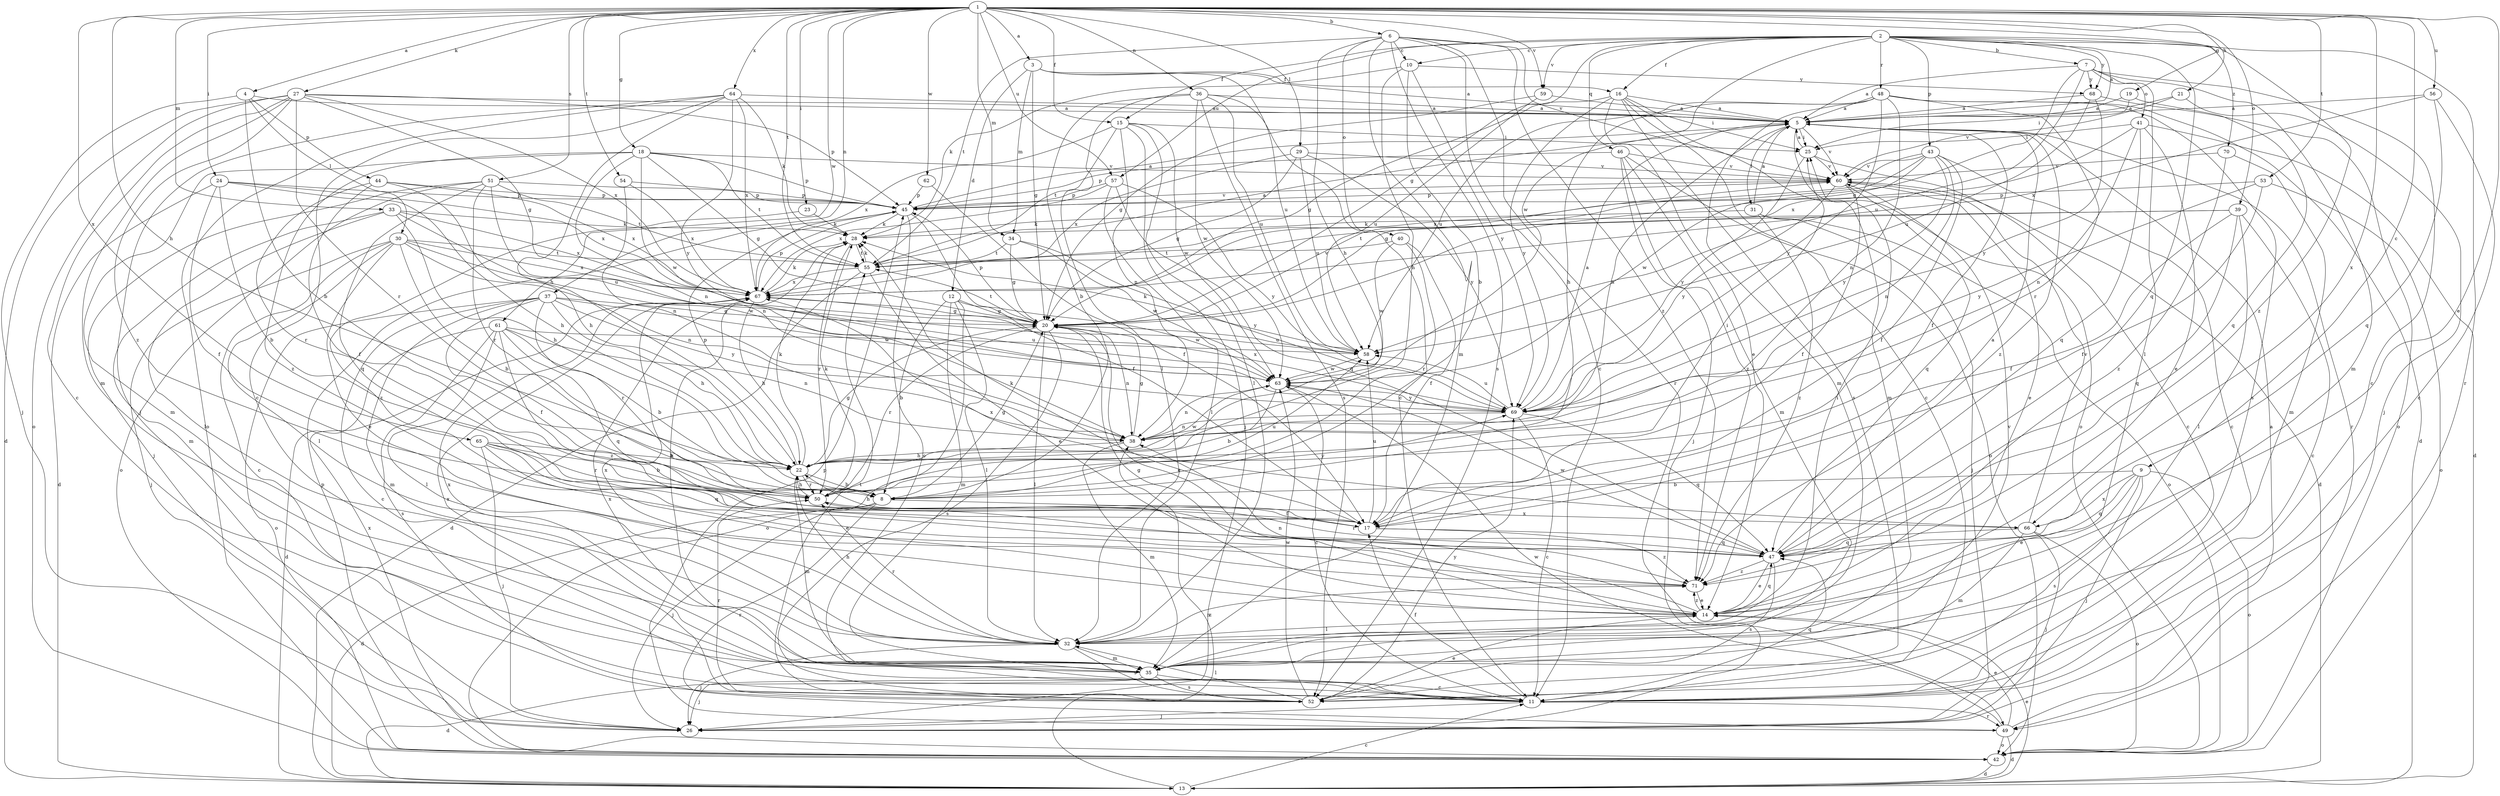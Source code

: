 strict digraph  {
	1 -> 3 [label=a];
	1 -> 4 [label=a];
	2 -> 5 [label=a];
	3 -> 5 [label=a];
	4 -> 5 [label=a];
	7 -> 5 [label=a];
	16 -> 5 [label=a];
	19 -> 5 [label=a];
	21 -> 5 [label=a];
	25 -> 5 [label=a];
	27 -> 5 [label=a];
	31 -> 5 [label=a];
	36 -> 5 [label=a];
	45 -> 5 [label=a];
	47 -> 5 [label=a];
	48 -> 5 [label=a];
	49 -> 5 [label=a];
	55 -> 5 [label=a];
	56 -> 5 [label=a];
	59 -> 5 [label=a];
	64 -> 5 [label=a];
	68 -> 5 [label=a];
	69 -> 5 [label=a];
	1 -> 6 [label=b];
	2 -> 7 [label=b];
	4 -> 8 [label=b];
	9 -> 8 [label=b];
	10 -> 8 [label=b];
	12 -> 8 [label=b];
	22 -> 8 [label=b];
	24 -> 8 [label=b];
	30 -> 8 [label=b];
	36 -> 8 [label=b];
	61 -> 8 [label=b];
	63 -> 8 [label=b];
	65 -> 8 [label=b];
	1 -> 9 [label=c];
	2 -> 10 [label=c];
	6 -> 10 [label=c];
	6 -> 11 [label=c];
	7 -> 11 [label=c];
	13 -> 11 [label=c];
	16 -> 11 [label=c];
	25 -> 11 [label=c];
	27 -> 11 [label=c];
	30 -> 11 [label=c];
	35 -> 11 [label=c];
	36 -> 11 [label=c];
	37 -> 11 [label=c];
	39 -> 11 [label=c];
	43 -> 11 [label=c];
	45 -> 11 [label=c];
	56 -> 11 [label=c];
	63 -> 11 [label=c];
	64 -> 11 [label=c];
	69 -> 11 [label=c];
	3 -> 12 [label=d];
	8 -> 13 [label=d];
	24 -> 13 [label=d];
	27 -> 13 [label=d];
	35 -> 13 [label=d];
	41 -> 13 [label=d];
	42 -> 13 [label=d];
	48 -> 13 [label=d];
	49 -> 13 [label=d];
	55 -> 13 [label=d];
	60 -> 13 [label=d];
	61 -> 13 [label=d];
	1 -> 14 [label=e];
	9 -> 14 [label=e];
	13 -> 14 [label=e];
	16 -> 14 [label=e];
	20 -> 14 [label=e];
	30 -> 14 [label=e];
	41 -> 14 [label=e];
	47 -> 14 [label=e];
	49 -> 14 [label=e];
	52 -> 14 [label=e];
	55 -> 14 [label=e];
	60 -> 14 [label=e];
	65 -> 14 [label=e];
	71 -> 14 [label=e];
	1 -> 15 [label=f];
	2 -> 15 [label=f];
	2 -> 16 [label=f];
	3 -> 16 [label=f];
	5 -> 17 [label=f];
	11 -> 17 [label=f];
	24 -> 17 [label=f];
	37 -> 17 [label=f];
	39 -> 17 [label=f];
	40 -> 17 [label=f];
	43 -> 17 [label=f];
	44 -> 17 [label=f];
	45 -> 17 [label=f];
	50 -> 17 [label=f];
	53 -> 17 [label=f];
	60 -> 17 [label=f];
	62 -> 17 [label=f];
	1 -> 18 [label=g];
	1 -> 19 [label=g];
	2 -> 20 [label=g];
	3 -> 20 [label=g];
	7 -> 20 [label=g];
	8 -> 20 [label=g];
	12 -> 20 [label=g];
	14 -> 20 [label=g];
	16 -> 20 [label=g];
	18 -> 20 [label=g];
	22 -> 20 [label=g];
	27 -> 20 [label=g];
	29 -> 20 [label=g];
	34 -> 20 [label=g];
	37 -> 20 [label=g];
	38 -> 20 [label=g];
	43 -> 20 [label=g];
	59 -> 20 [label=g];
	67 -> 20 [label=g];
	1 -> 21 [label=h];
	1 -> 22 [label=h];
	6 -> 22 [label=h];
	10 -> 22 [label=h];
	17 -> 22 [label=h];
	24 -> 22 [label=h];
	32 -> 22 [label=h];
	33 -> 22 [label=h];
	37 -> 22 [label=h];
	38 -> 22 [label=h];
	44 -> 22 [label=h];
	48 -> 22 [label=h];
	50 -> 22 [label=h];
	64 -> 22 [label=h];
	65 -> 22 [label=h];
	67 -> 22 [label=h];
	1 -> 23 [label=i];
	1 -> 24 [label=i];
	5 -> 25 [label=i];
	8 -> 25 [label=i];
	15 -> 25 [label=i];
	16 -> 25 [label=i];
	19 -> 25 [label=i];
	32 -> 25 [label=i];
	41 -> 25 [label=i];
	4 -> 26 [label=j];
	8 -> 26 [label=j];
	9 -> 26 [label=j];
	11 -> 26 [label=j];
	15 -> 26 [label=j];
	21 -> 26 [label=j];
	30 -> 26 [label=j];
	31 -> 26 [label=j];
	32 -> 26 [label=j];
	35 -> 26 [label=j];
	46 -> 26 [label=j];
	51 -> 26 [label=j];
	64 -> 26 [label=j];
	65 -> 26 [label=j];
	66 -> 26 [label=j];
	1 -> 27 [label=k];
	10 -> 28 [label=k];
	17 -> 28 [label=k];
	22 -> 28 [label=k];
	23 -> 28 [label=k];
	31 -> 28 [label=k];
	33 -> 28 [label=k];
	35 -> 28 [label=k];
	39 -> 28 [label=k];
	45 -> 28 [label=k];
	50 -> 28 [label=k];
	55 -> 28 [label=k];
	58 -> 28 [label=k];
	64 -> 28 [label=k];
	67 -> 28 [label=k];
	1 -> 29 [label=l];
	4 -> 30 [label=l];
	5 -> 31 [label=l];
	7 -> 32 [label=l];
	12 -> 32 [label=l];
	14 -> 32 [label=l];
	15 -> 32 [label=l];
	20 -> 32 [label=l];
	30 -> 32 [label=l];
	33 -> 32 [label=l];
	36 -> 32 [label=l];
	39 -> 32 [label=l];
	52 -> 32 [label=l];
	57 -> 32 [label=l];
	61 -> 32 [label=l];
	1 -> 33 [label=m];
	1 -> 34 [label=m];
	3 -> 34 [label=m];
	5 -> 35 [label=m];
	6 -> 35 [label=m];
	7 -> 35 [label=m];
	12 -> 35 [label=m];
	18 -> 35 [label=m];
	22 -> 35 [label=m];
	27 -> 35 [label=m];
	32 -> 35 [label=m];
	33 -> 35 [label=m];
	37 -> 35 [label=m];
	38 -> 35 [label=m];
	46 -> 35 [label=m];
	48 -> 35 [label=m];
	66 -> 35 [label=m];
	70 -> 35 [label=m];
	1 -> 36 [label=n];
	1 -> 37 [label=n];
	5 -> 38 [label=n];
	13 -> 38 [label=n];
	14 -> 38 [label=n];
	15 -> 38 [label=n];
	18 -> 38 [label=n];
	20 -> 38 [label=n];
	30 -> 38 [label=n];
	41 -> 38 [label=n];
	43 -> 38 [label=n];
	48 -> 38 [label=n];
	51 -> 38 [label=n];
	54 -> 38 [label=n];
	61 -> 38 [label=n];
	63 -> 38 [label=n];
	69 -> 38 [label=n];
	1 -> 39 [label=o];
	6 -> 40 [label=o];
	7 -> 41 [label=o];
	9 -> 42 [label=o];
	12 -> 42 [label=o];
	16 -> 42 [label=o];
	27 -> 42 [label=o];
	31 -> 42 [label=o];
	37 -> 42 [label=o];
	46 -> 42 [label=o];
	49 -> 42 [label=o];
	51 -> 42 [label=o];
	53 -> 42 [label=o];
	64 -> 42 [label=o];
	66 -> 42 [label=o];
	68 -> 42 [label=o];
	2 -> 43 [label=p];
	4 -> 44 [label=p];
	18 -> 45 [label=p];
	20 -> 45 [label=p];
	22 -> 45 [label=p];
	24 -> 45 [label=p];
	27 -> 45 [label=p];
	42 -> 45 [label=p];
	44 -> 45 [label=p];
	46 -> 45 [label=p];
	49 -> 45 [label=p];
	51 -> 45 [label=p];
	53 -> 45 [label=p];
	54 -> 45 [label=p];
	57 -> 45 [label=p];
	60 -> 45 [label=p];
	62 -> 45 [label=p];
	67 -> 45 [label=p];
	2 -> 46 [label=q];
	2 -> 47 [label=q];
	9 -> 47 [label=q];
	11 -> 47 [label=q];
	14 -> 47 [label=q];
	17 -> 47 [label=q];
	19 -> 47 [label=q];
	39 -> 47 [label=q];
	41 -> 47 [label=q];
	51 -> 47 [label=q];
	56 -> 47 [label=q];
	57 -> 47 [label=q];
	60 -> 47 [label=q];
	61 -> 47 [label=q];
	65 -> 47 [label=q];
	66 -> 47 [label=q];
	69 -> 47 [label=q];
	2 -> 48 [label=r];
	2 -> 49 [label=r];
	5 -> 49 [label=r];
	6 -> 49 [label=r];
	8 -> 49 [label=r];
	11 -> 49 [label=r];
	20 -> 50 [label=r];
	22 -> 50 [label=r];
	27 -> 50 [label=r];
	28 -> 50 [label=r];
	32 -> 50 [label=r];
	37 -> 50 [label=r];
	40 -> 50 [label=r];
	44 -> 50 [label=r];
	47 -> 50 [label=r];
	48 -> 50 [label=r];
	51 -> 50 [label=r];
	52 -> 50 [label=r];
	65 -> 50 [label=r];
	1 -> 51 [label=s];
	6 -> 52 [label=s];
	9 -> 52 [label=s];
	16 -> 52 [label=s];
	20 -> 52 [label=s];
	32 -> 52 [label=s];
	35 -> 52 [label=s];
	36 -> 52 [label=s];
	47 -> 52 [label=s];
	48 -> 52 [label=s];
	61 -> 52 [label=s];
	1 -> 53 [label=t];
	1 -> 54 [label=t];
	1 -> 55 [label=t];
	6 -> 55 [label=t];
	15 -> 55 [label=t];
	18 -> 55 [label=t];
	20 -> 55 [label=t];
	28 -> 55 [label=t];
	30 -> 55 [label=t];
	34 -> 55 [label=t];
	39 -> 55 [label=t];
	40 -> 55 [label=t];
	51 -> 55 [label=t];
	52 -> 55 [label=t];
	1 -> 56 [label=u];
	1 -> 57 [label=u];
	2 -> 57 [label=u];
	3 -> 58 [label=u];
	7 -> 58 [label=u];
	17 -> 58 [label=u];
	20 -> 58 [label=u];
	29 -> 58 [label=u];
	33 -> 58 [label=u];
	36 -> 58 [label=u];
	48 -> 58 [label=u];
	50 -> 58 [label=u];
	59 -> 58 [label=u];
	61 -> 58 [label=u];
	68 -> 58 [label=u];
	69 -> 58 [label=u];
	1 -> 59 [label=v];
	2 -> 59 [label=v];
	5 -> 60 [label=v];
	6 -> 60 [label=v];
	18 -> 60 [label=v];
	20 -> 60 [label=v];
	21 -> 60 [label=v];
	25 -> 60 [label=v];
	29 -> 60 [label=v];
	35 -> 60 [label=v];
	43 -> 60 [label=v];
	45 -> 60 [label=v];
	46 -> 60 [label=v];
	66 -> 60 [label=v];
	70 -> 60 [label=v];
	1 -> 61 [label=w];
	1 -> 62 [label=w];
	2 -> 63 [label=w];
	12 -> 63 [label=w];
	15 -> 63 [label=w];
	18 -> 63 [label=w];
	22 -> 63 [label=w];
	30 -> 63 [label=w];
	34 -> 63 [label=w];
	36 -> 63 [label=w];
	37 -> 63 [label=w];
	40 -> 63 [label=w];
	43 -> 63 [label=w];
	47 -> 63 [label=w];
	49 -> 63 [label=w];
	52 -> 63 [label=w];
	58 -> 63 [label=w];
	1 -> 64 [label=x];
	1 -> 65 [label=x];
	1 -> 66 [label=x];
	8 -> 66 [label=x];
	9 -> 66 [label=x];
	11 -> 67 [label=x];
	15 -> 67 [label=x];
	24 -> 67 [label=x];
	27 -> 67 [label=x];
	29 -> 67 [label=x];
	30 -> 67 [label=x];
	32 -> 67 [label=x];
	33 -> 67 [label=x];
	35 -> 67 [label=x];
	41 -> 67 [label=x];
	42 -> 67 [label=x];
	43 -> 67 [label=x];
	44 -> 67 [label=x];
	52 -> 67 [label=x];
	54 -> 67 [label=x];
	55 -> 67 [label=x];
	56 -> 67 [label=x];
	57 -> 67 [label=x];
	64 -> 67 [label=x];
	66 -> 67 [label=x];
	69 -> 67 [label=x];
	2 -> 68 [label=y];
	7 -> 68 [label=y];
	10 -> 68 [label=y];
	10 -> 69 [label=y];
	16 -> 69 [label=y];
	25 -> 69 [label=y];
	29 -> 69 [label=y];
	34 -> 69 [label=y];
	37 -> 69 [label=y];
	43 -> 69 [label=y];
	48 -> 69 [label=y];
	50 -> 69 [label=y];
	52 -> 69 [label=y];
	53 -> 69 [label=y];
	57 -> 69 [label=y];
	60 -> 69 [label=y];
	63 -> 69 [label=y];
	64 -> 69 [label=y];
	68 -> 69 [label=y];
	2 -> 70 [label=z];
	2 -> 71 [label=z];
	5 -> 71 [label=z];
	6 -> 71 [label=z];
	14 -> 71 [label=z];
	17 -> 71 [label=z];
	18 -> 71 [label=z];
	23 -> 71 [label=z];
	27 -> 71 [label=z];
	31 -> 71 [label=z];
	32 -> 71 [label=z];
	46 -> 71 [label=z];
	47 -> 71 [label=z];
	61 -> 71 [label=z];
	70 -> 71 [label=z];
}
